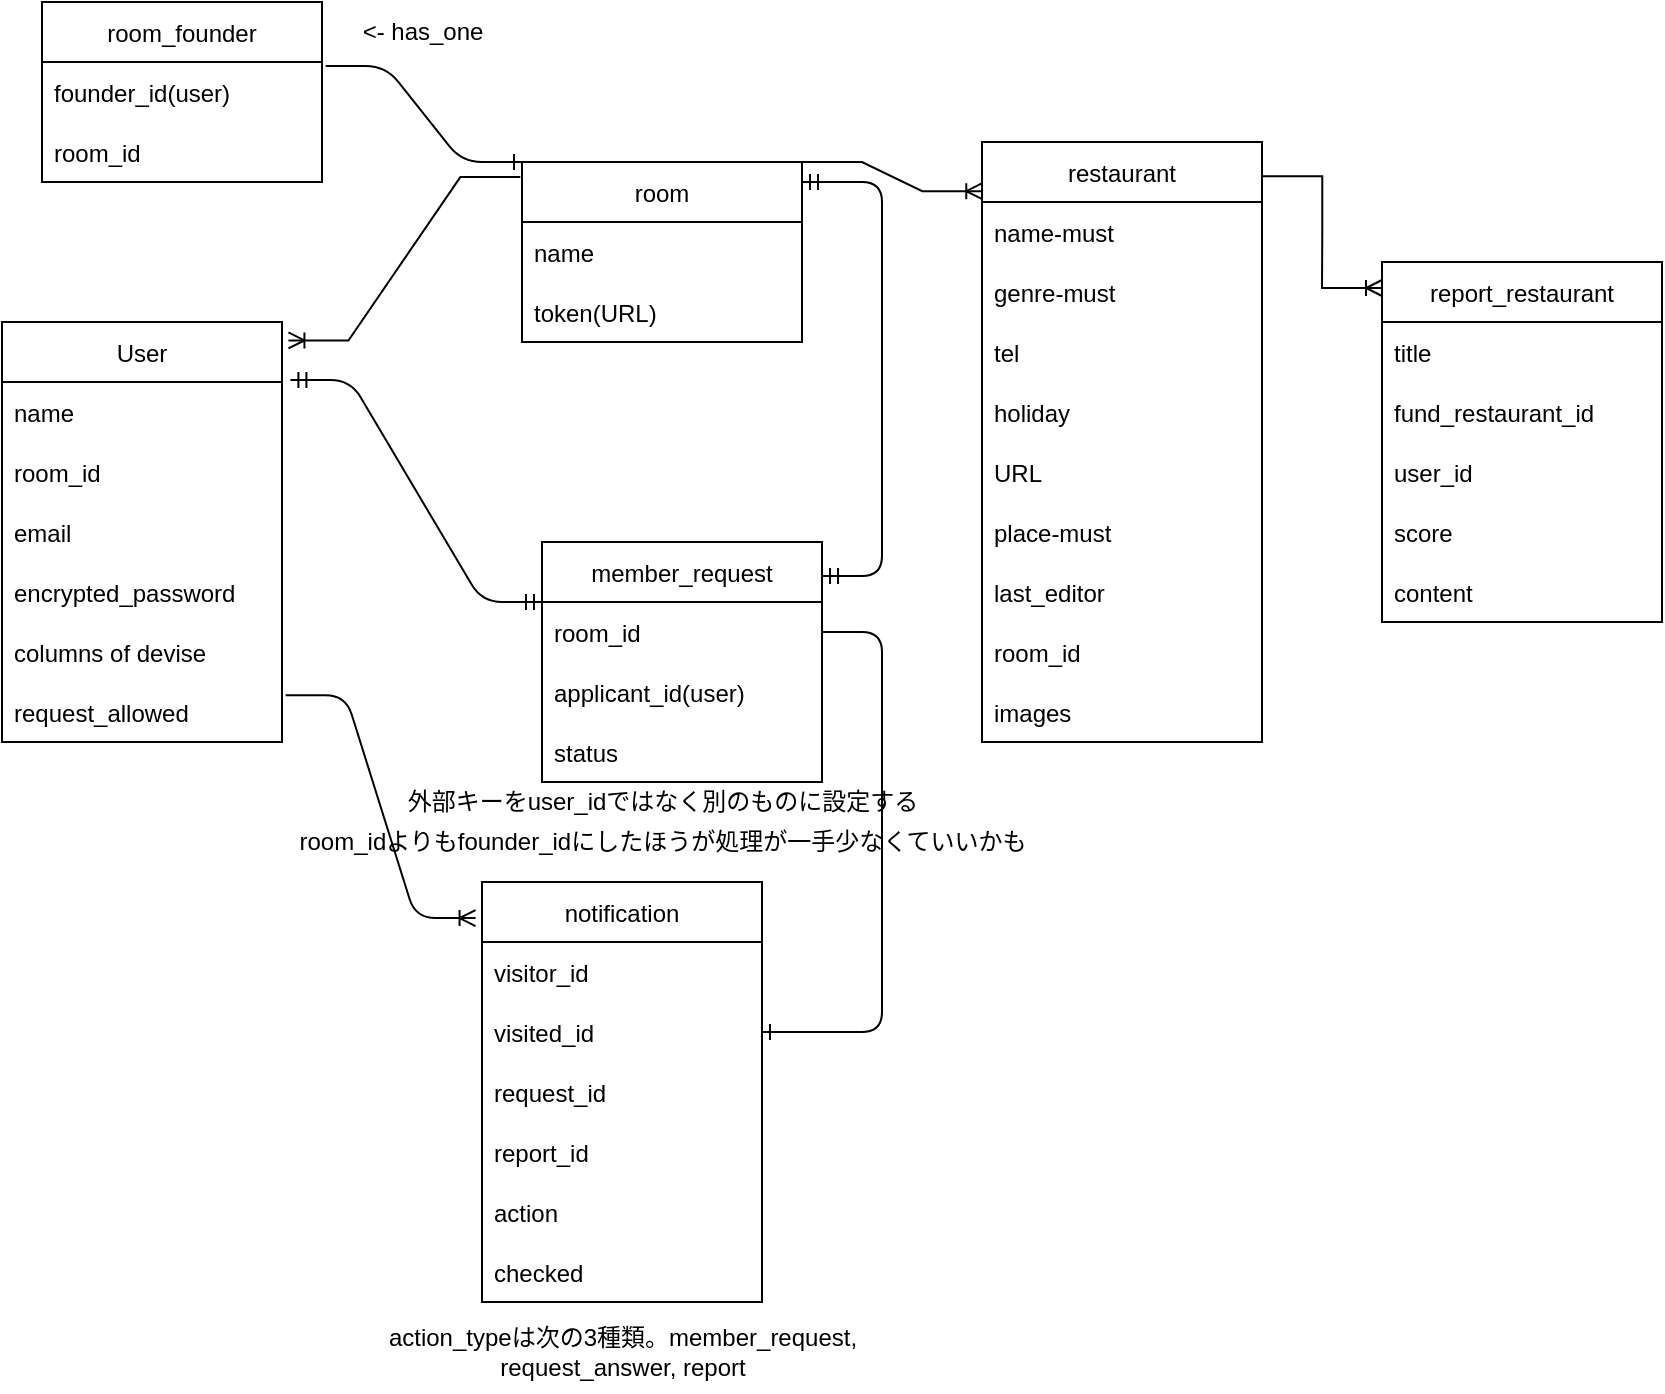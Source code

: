 <mxfile>
    <diagram id="0qNFWRNMjXVSOkOWd8ao" name="Page-1">
        <mxGraphModel dx="1218" dy="701" grid="1" gridSize="10" guides="1" tooltips="1" connect="1" arrows="1" fold="1" page="1" pageScale="1" pageWidth="827" pageHeight="1169" math="0" shadow="0">
            <root>
                <mxCell id="0"/>
                <mxCell id="1" parent="0"/>
                <mxCell id="YY-4_XQwxkH6o-nGrB1v-2" value="room" style="swimlane;fontStyle=0;childLayout=stackLayout;horizontal=1;startSize=30;horizontalStack=0;resizeParent=1;resizeParentMax=0;resizeLast=0;collapsible=1;marginBottom=0;" parent="1" vertex="1">
                    <mxGeometry x="310" y="100" width="140" height="90" as="geometry"/>
                </mxCell>
                <mxCell id="YY-4_XQwxkH6o-nGrB1v-3" value="name" style="text;strokeColor=none;fillColor=none;align=left;verticalAlign=middle;spacingLeft=4;spacingRight=4;overflow=hidden;points=[[0,0.5],[1,0.5]];portConstraint=eastwest;rotatable=0;" parent="YY-4_XQwxkH6o-nGrB1v-2" vertex="1">
                    <mxGeometry y="30" width="140" height="30" as="geometry"/>
                </mxCell>
                <mxCell id="YY-4_XQwxkH6o-nGrB1v-5" value="token(URL)" style="text;strokeColor=none;fillColor=none;align=left;verticalAlign=middle;spacingLeft=4;spacingRight=4;overflow=hidden;points=[[0,0.5],[1,0.5]];portConstraint=eastwest;rotatable=0;" parent="YY-4_XQwxkH6o-nGrB1v-2" vertex="1">
                    <mxGeometry y="60" width="140" height="30" as="geometry"/>
                </mxCell>
                <mxCell id="YY-4_XQwxkH6o-nGrB1v-6" value="User" style="swimlane;fontStyle=0;childLayout=stackLayout;horizontal=1;startSize=30;horizontalStack=0;resizeParent=1;resizeParentMax=0;resizeLast=0;collapsible=1;marginBottom=0;" parent="1" vertex="1">
                    <mxGeometry x="50" y="180" width="140" height="210" as="geometry">
                        <mxRectangle x="110" y="250" width="60" height="30" as="alternateBounds"/>
                    </mxGeometry>
                </mxCell>
                <mxCell id="YY-4_XQwxkH6o-nGrB1v-7" value="name" style="text;strokeColor=none;fillColor=none;align=left;verticalAlign=middle;spacingLeft=4;spacingRight=4;overflow=hidden;points=[[0,0.5],[1,0.5]];portConstraint=eastwest;rotatable=0;" parent="YY-4_XQwxkH6o-nGrB1v-6" vertex="1">
                    <mxGeometry y="30" width="140" height="30" as="geometry"/>
                </mxCell>
                <mxCell id="2" value="room_id" style="text;strokeColor=none;fillColor=none;align=left;verticalAlign=middle;spacingLeft=4;spacingRight=4;overflow=hidden;points=[[0,0.5],[1,0.5]];portConstraint=eastwest;rotatable=0;" parent="YY-4_XQwxkH6o-nGrB1v-6" vertex="1">
                    <mxGeometry y="60" width="140" height="30" as="geometry"/>
                </mxCell>
                <mxCell id="YY-4_XQwxkH6o-nGrB1v-8" value="email" style="text;strokeColor=none;fillColor=none;align=left;verticalAlign=middle;spacingLeft=4;spacingRight=4;overflow=hidden;points=[[0,0.5],[1,0.5]];portConstraint=eastwest;rotatable=0;" parent="YY-4_XQwxkH6o-nGrB1v-6" vertex="1">
                    <mxGeometry y="90" width="140" height="30" as="geometry"/>
                </mxCell>
                <mxCell id="YY-4_XQwxkH6o-nGrB1v-13" value="encrypted_password" style="text;strokeColor=none;fillColor=none;align=left;verticalAlign=middle;spacingLeft=4;spacingRight=4;overflow=hidden;points=[[0,0.5],[1,0.5]];portConstraint=eastwest;rotatable=0;" parent="YY-4_XQwxkH6o-nGrB1v-6" vertex="1">
                    <mxGeometry y="120" width="140" height="30" as="geometry"/>
                </mxCell>
                <mxCell id="YY-4_XQwxkH6o-nGrB1v-27" value="columns of devise   " style="text;strokeColor=none;fillColor=none;align=left;verticalAlign=middle;spacingLeft=4;spacingRight=4;overflow=hidden;points=[[0,0.5],[1,0.5]];portConstraint=eastwest;rotatable=0;" parent="YY-4_XQwxkH6o-nGrB1v-6" vertex="1">
                    <mxGeometry y="150" width="140" height="30" as="geometry"/>
                </mxCell>
                <mxCell id="14" value="request_allowed" style="text;strokeColor=none;fillColor=none;align=left;verticalAlign=middle;spacingLeft=4;spacingRight=4;overflow=hidden;points=[[0,0.5],[1,0.5]];portConstraint=eastwest;rotatable=0;" parent="YY-4_XQwxkH6o-nGrB1v-6" vertex="1">
                    <mxGeometry y="180" width="140" height="30" as="geometry"/>
                </mxCell>
                <mxCell id="YY-4_XQwxkH6o-nGrB1v-15" value="restaurant" style="swimlane;fontStyle=0;childLayout=stackLayout;horizontal=1;startSize=30;horizontalStack=0;resizeParent=1;resizeParentMax=0;resizeLast=0;collapsible=1;marginBottom=0;" parent="1" vertex="1">
                    <mxGeometry x="540" y="90" width="140" height="300" as="geometry"/>
                </mxCell>
                <mxCell id="YY-4_XQwxkH6o-nGrB1v-16" value="name-must" style="text;strokeColor=none;fillColor=none;align=left;verticalAlign=middle;spacingLeft=4;spacingRight=4;overflow=hidden;points=[[0,0.5],[1,0.5]];portConstraint=eastwest;rotatable=0;" parent="YY-4_XQwxkH6o-nGrB1v-15" vertex="1">
                    <mxGeometry y="30" width="140" height="30" as="geometry"/>
                </mxCell>
                <mxCell id="YY-4_XQwxkH6o-nGrB1v-17" value="genre-must" style="text;strokeColor=none;fillColor=none;align=left;verticalAlign=middle;spacingLeft=4;spacingRight=4;overflow=hidden;points=[[0,0.5],[1,0.5]];portConstraint=eastwest;rotatable=0;" parent="YY-4_XQwxkH6o-nGrB1v-15" vertex="1">
                    <mxGeometry y="60" width="140" height="30" as="geometry"/>
                </mxCell>
                <mxCell id="YY-4_XQwxkH6o-nGrB1v-19" value="tel" style="text;strokeColor=none;fillColor=none;align=left;verticalAlign=middle;spacingLeft=4;spacingRight=4;overflow=hidden;points=[[0,0.5],[1,0.5]];portConstraint=eastwest;rotatable=0;" parent="YY-4_XQwxkH6o-nGrB1v-15" vertex="1">
                    <mxGeometry y="90" width="140" height="30" as="geometry"/>
                </mxCell>
                <mxCell id="YY-4_XQwxkH6o-nGrB1v-20" value="holiday" style="text;strokeColor=none;fillColor=none;align=left;verticalAlign=middle;spacingLeft=4;spacingRight=4;overflow=hidden;points=[[0,0.5],[1,0.5]];portConstraint=eastwest;rotatable=0;" parent="YY-4_XQwxkH6o-nGrB1v-15" vertex="1">
                    <mxGeometry y="120" width="140" height="30" as="geometry"/>
                </mxCell>
                <mxCell id="YY-4_XQwxkH6o-nGrB1v-18" value="URL" style="text;strokeColor=none;fillColor=none;align=left;verticalAlign=middle;spacingLeft=4;spacingRight=4;overflow=hidden;points=[[0,0.5],[1,0.5]];portConstraint=eastwest;rotatable=0;" parent="YY-4_XQwxkH6o-nGrB1v-15" vertex="1">
                    <mxGeometry y="150" width="140" height="30" as="geometry"/>
                </mxCell>
                <mxCell id="4" value="place-must" style="text;strokeColor=none;fillColor=none;align=left;verticalAlign=middle;spacingLeft=4;spacingRight=4;overflow=hidden;points=[[0,0.5],[1,0.5]];portConstraint=eastwest;rotatable=0;" parent="YY-4_XQwxkH6o-nGrB1v-15" vertex="1">
                    <mxGeometry y="180" width="140" height="30" as="geometry"/>
                </mxCell>
                <mxCell id="49" value="last_editor" style="text;strokeColor=none;fillColor=none;align=left;verticalAlign=middle;spacingLeft=4;spacingRight=4;overflow=hidden;points=[[0,0.5],[1,0.5]];portConstraint=eastwest;rotatable=0;" parent="YY-4_XQwxkH6o-nGrB1v-15" vertex="1">
                    <mxGeometry y="210" width="140" height="30" as="geometry"/>
                </mxCell>
                <mxCell id="39" value="room_id" style="text;strokeColor=none;fillColor=none;align=left;verticalAlign=middle;spacingLeft=4;spacingRight=4;overflow=hidden;points=[[0,0.5],[1,0.5]];portConstraint=eastwest;rotatable=0;" parent="YY-4_XQwxkH6o-nGrB1v-15" vertex="1">
                    <mxGeometry y="240" width="140" height="30" as="geometry"/>
                </mxCell>
                <mxCell id="63" value="images" style="text;strokeColor=none;fillColor=none;align=left;verticalAlign=middle;spacingLeft=4;spacingRight=4;overflow=hidden;points=[[0,0.5],[1,0.5]];portConstraint=eastwest;rotatable=0;" parent="YY-4_XQwxkH6o-nGrB1v-15" vertex="1">
                    <mxGeometry y="270" width="140" height="30" as="geometry"/>
                </mxCell>
                <mxCell id="YY-4_XQwxkH6o-nGrB1v-28" value="notification" style="swimlane;fontStyle=0;childLayout=stackLayout;horizontal=1;startSize=30;horizontalStack=0;resizeParent=1;resizeParentMax=0;resizeLast=0;collapsible=1;marginBottom=0;" parent="1" vertex="1">
                    <mxGeometry x="290" y="460" width="140" height="210" as="geometry"/>
                </mxCell>
                <mxCell id="YY-4_XQwxkH6o-nGrB1v-29" value="visitor_id" style="text;strokeColor=none;fillColor=none;align=left;verticalAlign=middle;spacingLeft=4;spacingRight=4;overflow=hidden;points=[[0,0.5],[1,0.5]];portConstraint=eastwest;rotatable=0;" parent="YY-4_XQwxkH6o-nGrB1v-28" vertex="1">
                    <mxGeometry y="30" width="140" height="30" as="geometry"/>
                </mxCell>
                <mxCell id="15" value="visited_id" style="text;strokeColor=none;fillColor=none;align=left;verticalAlign=middle;spacingLeft=4;spacingRight=4;overflow=hidden;points=[[0,0.5],[1,0.5]];portConstraint=eastwest;rotatable=0;" parent="YY-4_XQwxkH6o-nGrB1v-28" vertex="1">
                    <mxGeometry y="60" width="140" height="30" as="geometry"/>
                </mxCell>
                <mxCell id="38" value="request_id" style="text;strokeColor=none;fillColor=none;align=left;verticalAlign=middle;spacingLeft=4;spacingRight=4;overflow=hidden;points=[[0,0.5],[1,0.5]];portConstraint=eastwest;rotatable=0;" parent="YY-4_XQwxkH6o-nGrB1v-28" vertex="1">
                    <mxGeometry y="90" width="140" height="30" as="geometry"/>
                </mxCell>
                <mxCell id="51" value="report_id" style="text;strokeColor=none;fillColor=none;align=left;verticalAlign=middle;spacingLeft=4;spacingRight=4;overflow=hidden;points=[[0,0.5],[1,0.5]];portConstraint=eastwest;rotatable=0;" parent="YY-4_XQwxkH6o-nGrB1v-28" vertex="1">
                    <mxGeometry y="120" width="140" height="30" as="geometry"/>
                </mxCell>
                <mxCell id="16" value="action" style="text;strokeColor=none;fillColor=none;align=left;verticalAlign=middle;spacingLeft=4;spacingRight=4;overflow=hidden;points=[[0,0.5],[1,0.5]];portConstraint=eastwest;rotatable=0;" parent="YY-4_XQwxkH6o-nGrB1v-28" vertex="1">
                    <mxGeometry y="150" width="140" height="30" as="geometry"/>
                </mxCell>
                <mxCell id="21" value="checked" style="text;strokeColor=none;fillColor=none;align=left;verticalAlign=middle;spacingLeft=4;spacingRight=4;overflow=hidden;points=[[0,0.5],[1,0.5]];portConstraint=eastwest;rotatable=0;" parent="YY-4_XQwxkH6o-nGrB1v-28" vertex="1">
                    <mxGeometry y="180" width="140" height="30" as="geometry"/>
                </mxCell>
                <mxCell id="YY-4_XQwxkH6o-nGrB1v-34" value="" style="edgeStyle=entityRelationEdgeStyle;fontSize=12;html=1;endArrow=ERoneToMany;rounded=0;entryX=1.023;entryY=0.044;entryDx=0;entryDy=0;entryPerimeter=0;exitX=-0.006;exitY=0.084;exitDx=0;exitDy=0;exitPerimeter=0;" parent="1" source="YY-4_XQwxkH6o-nGrB1v-2" target="YY-4_XQwxkH6o-nGrB1v-6" edge="1">
                    <mxGeometry width="100" height="100" relative="1" as="geometry">
                        <mxPoint x="300" y="130" as="sourcePoint"/>
                        <mxPoint x="180" y="100" as="targetPoint"/>
                    </mxGeometry>
                </mxCell>
                <mxCell id="5" value="member_request" style="swimlane;fontStyle=0;childLayout=stackLayout;horizontal=1;startSize=30;horizontalStack=0;resizeParent=1;resizeParentMax=0;resizeLast=0;collapsible=1;marginBottom=0;" parent="1" vertex="1">
                    <mxGeometry x="320" y="290" width="140" height="120" as="geometry"/>
                </mxCell>
                <mxCell id="6" value="room_id" style="text;strokeColor=none;fillColor=none;align=left;verticalAlign=middle;spacingLeft=4;spacingRight=4;overflow=hidden;points=[[0,0.5],[1,0.5]];portConstraint=eastwest;rotatable=0;" parent="5" vertex="1">
                    <mxGeometry y="30" width="140" height="30" as="geometry"/>
                </mxCell>
                <mxCell id="55" value="applicant_id(user)" style="text;strokeColor=none;fillColor=none;align=left;verticalAlign=middle;spacingLeft=4;spacingRight=4;overflow=hidden;points=[[0,0.5],[1,0.5]];portConstraint=eastwest;rotatable=0;" parent="5" vertex="1">
                    <mxGeometry y="60" width="140" height="30" as="geometry"/>
                </mxCell>
                <mxCell id="7" value="status" style="text;strokeColor=none;fillColor=none;align=left;verticalAlign=middle;spacingLeft=4;spacingRight=4;overflow=hidden;points=[[0,0.5],[1,0.5]];portConstraint=eastwest;rotatable=0;" parent="5" vertex="1">
                    <mxGeometry y="90" width="140" height="30" as="geometry"/>
                </mxCell>
                <mxCell id="10" value="" style="edgeStyle=entityRelationEdgeStyle;fontSize=12;html=1;endArrow=ERmandOne;startArrow=ERmandOne;entryX=1;entryY=0.111;entryDx=0;entryDy=0;entryPerimeter=0;" parent="1" target="YY-4_XQwxkH6o-nGrB1v-2" edge="1">
                    <mxGeometry width="100" height="100" relative="1" as="geometry">
                        <mxPoint x="460" y="307" as="sourcePoint"/>
                        <mxPoint x="280" y="110" as="targetPoint"/>
                    </mxGeometry>
                </mxCell>
                <mxCell id="11" value="" style="edgeStyle=entityRelationEdgeStyle;fontSize=12;html=1;endArrow=ERmandOne;startArrow=ERmandOne;exitX=1.03;exitY=-0.033;exitDx=0;exitDy=0;exitPerimeter=0;entryX=0;entryY=0.25;entryDx=0;entryDy=0;" parent="1" source="YY-4_XQwxkH6o-nGrB1v-7" target="5" edge="1">
                    <mxGeometry width="100" height="100" relative="1" as="geometry">
                        <mxPoint x="-50" y="190" as="sourcePoint"/>
                        <mxPoint x="50" y="90" as="targetPoint"/>
                    </mxGeometry>
                </mxCell>
                <mxCell id="13" value="外部キーをuser_idではなく別のものに設定する" style="text;html=1;align=center;verticalAlign=middle;resizable=0;points=[];autosize=1;strokeColor=none;fillColor=none;" parent="1" vertex="1">
                    <mxGeometry x="245" y="410" width="270" height="20" as="geometry"/>
                </mxCell>
                <mxCell id="25" value="" style="edgeStyle=entityRelationEdgeStyle;fontSize=12;html=1;endArrow=ERoneToMany;exitX=1.013;exitY=0.22;exitDx=0;exitDy=0;exitPerimeter=0;entryX=-0.023;entryY=0.086;entryDx=0;entryDy=0;entryPerimeter=0;" parent="1" target="YY-4_XQwxkH6o-nGrB1v-28" edge="1">
                    <mxGeometry width="100" height="100" relative="1" as="geometry">
                        <mxPoint x="191.82" y="366.6" as="sourcePoint"/>
                        <mxPoint x="230" y="450" as="targetPoint"/>
                    </mxGeometry>
                </mxCell>
                <mxCell id="26" value="" style="edgeStyle=entityRelationEdgeStyle;fontSize=12;html=1;endArrow=ERone;endFill=1;entryX=1;entryY=0.5;entryDx=0;entryDy=0;" parent="1" source="6" target="15" edge="1">
                    <mxGeometry width="100" height="100" relative="1" as="geometry">
                        <mxPoint x="510" y="450" as="sourcePoint"/>
                        <mxPoint x="610" y="350" as="targetPoint"/>
                    </mxGeometry>
                </mxCell>
                <mxCell id="34" value="room_idよりもfounder_idにしたほうが処理が一手少なくていいかも" style="text;html=1;align=center;verticalAlign=middle;resizable=0;points=[];autosize=1;strokeColor=none;fillColor=none;" parent="1" vertex="1">
                    <mxGeometry x="190" y="430" width="380" height="20" as="geometry"/>
                </mxCell>
                <mxCell id="YY-4_XQwxkH6o-nGrB1v-21" value="report_restaurant" style="swimlane;fontStyle=0;childLayout=stackLayout;horizontal=1;startSize=30;horizontalStack=0;resizeParent=1;resizeParentMax=0;resizeLast=0;collapsible=1;marginBottom=0;" parent="1" vertex="1">
                    <mxGeometry x="740" y="150" width="140" height="180" as="geometry"/>
                </mxCell>
                <mxCell id="41" value="" style="edgeStyle=entityRelationEdgeStyle;fontSize=12;html=1;endArrow=ERoneToMany;rounded=0;entryX=1.023;entryY=0.044;entryDx=0;entryDy=0;entryPerimeter=0;exitX=1.001;exitY=0.057;exitDx=0;exitDy=0;exitPerimeter=0;" parent="YY-4_XQwxkH6o-nGrB1v-21" source="YY-4_XQwxkH6o-nGrB1v-15" edge="1">
                    <mxGeometry width="100" height="100" relative="1" as="geometry">
                        <mxPoint x="115.94" y="-70.0" as="sourcePoint"/>
                        <mxPoint y="13.0" as="targetPoint"/>
                    </mxGeometry>
                </mxCell>
                <mxCell id="YY-4_XQwxkH6o-nGrB1v-22" value="title" style="text;strokeColor=none;fillColor=none;align=left;verticalAlign=middle;spacingLeft=4;spacingRight=4;overflow=hidden;points=[[0,0.5],[1,0.5]];portConstraint=eastwest;rotatable=0;" parent="YY-4_XQwxkH6o-nGrB1v-21" vertex="1">
                    <mxGeometry y="30" width="140" height="30" as="geometry"/>
                </mxCell>
                <mxCell id="3" value="fund_restaurant_id" style="text;strokeColor=none;fillColor=none;align=left;verticalAlign=middle;spacingLeft=4;spacingRight=4;overflow=hidden;points=[[0,0.5],[1,0.5]];portConstraint=eastwest;rotatable=0;" parent="YY-4_XQwxkH6o-nGrB1v-21" vertex="1">
                    <mxGeometry y="60" width="140" height="30" as="geometry"/>
                </mxCell>
                <mxCell id="36" value="user_id" style="text;strokeColor=none;fillColor=none;align=left;verticalAlign=middle;spacingLeft=4;spacingRight=4;overflow=hidden;points=[[0,0.5],[1,0.5]];portConstraint=eastwest;rotatable=0;" parent="YY-4_XQwxkH6o-nGrB1v-21" vertex="1">
                    <mxGeometry y="90" width="140" height="30" as="geometry"/>
                </mxCell>
                <mxCell id="YY-4_XQwxkH6o-nGrB1v-23" value="score" style="text;strokeColor=none;fillColor=none;align=left;verticalAlign=middle;spacingLeft=4;spacingRight=4;overflow=hidden;points=[[0,0.5],[1,0.5]];portConstraint=eastwest;rotatable=0;" parent="YY-4_XQwxkH6o-nGrB1v-21" vertex="1">
                    <mxGeometry y="120" width="140" height="30" as="geometry"/>
                </mxCell>
                <mxCell id="YY-4_XQwxkH6o-nGrB1v-24" value="content" style="text;strokeColor=none;fillColor=none;align=left;verticalAlign=middle;spacingLeft=4;spacingRight=4;overflow=hidden;points=[[0,0.5],[1,0.5]];portConstraint=eastwest;rotatable=0;" parent="YY-4_XQwxkH6o-nGrB1v-21" vertex="1">
                    <mxGeometry y="150" width="140" height="30" as="geometry"/>
                </mxCell>
                <mxCell id="37" value="action_typeは次の3種類。member_request,&lt;br&gt;request_answer, report" style="text;html=1;align=center;verticalAlign=middle;resizable=0;points=[];autosize=1;strokeColor=none;fillColor=none;" parent="1" vertex="1">
                    <mxGeometry x="230" y="675" width="260" height="40" as="geometry"/>
                </mxCell>
                <mxCell id="40" value="" style="edgeStyle=entityRelationEdgeStyle;fontSize=12;html=1;endArrow=ERoneToMany;rounded=0;entryX=0.001;entryY=0.082;entryDx=0;entryDy=0;entryPerimeter=0;exitX=1;exitY=0;exitDx=0;exitDy=0;" parent="1" source="YY-4_XQwxkH6o-nGrB1v-2" target="YY-4_XQwxkH6o-nGrB1v-15" edge="1">
                    <mxGeometry width="100" height="100" relative="1" as="geometry">
                        <mxPoint x="610" y="17" as="sourcePoint"/>
                        <mxPoint x="510" y="100.0" as="targetPoint"/>
                    </mxGeometry>
                </mxCell>
                <mxCell id="56" value="room_founder" style="swimlane;fontStyle=0;childLayout=stackLayout;horizontal=1;startSize=30;horizontalStack=0;resizeParent=1;resizeParentMax=0;resizeLast=0;collapsible=1;marginBottom=0;" parent="1" vertex="1">
                    <mxGeometry x="70" y="20" width="140" height="90" as="geometry"/>
                </mxCell>
                <mxCell id="59" value="founder_id(user)" style="text;strokeColor=none;fillColor=none;align=left;verticalAlign=middle;spacingLeft=4;spacingRight=4;overflow=hidden;points=[[0,0.5],[1,0.5]];portConstraint=eastwest;rotatable=0;" parent="56" vertex="1">
                    <mxGeometry y="30" width="140" height="30" as="geometry"/>
                </mxCell>
                <mxCell id="60" value="room_id" style="text;strokeColor=none;fillColor=none;align=left;verticalAlign=middle;spacingLeft=4;spacingRight=4;overflow=hidden;points=[[0,0.5],[1,0.5]];portConstraint=eastwest;rotatable=0;" parent="56" vertex="1">
                    <mxGeometry y="60" width="140" height="30" as="geometry"/>
                </mxCell>
                <mxCell id="61" value="&amp;lt;- has_one" style="text;html=1;align=center;verticalAlign=middle;resizable=0;points=[];autosize=1;strokeColor=none;fillColor=none;" parent="1" vertex="1">
                    <mxGeometry x="220" y="20" width="80" height="30" as="geometry"/>
                </mxCell>
                <mxCell id="62" value="" style="edgeStyle=entityRelationEdgeStyle;fontSize=12;html=1;endArrow=ERone;endFill=1;entryX=0;entryY=0;entryDx=0;entryDy=0;exitX=1.013;exitY=0.067;exitDx=0;exitDy=0;exitPerimeter=0;" parent="1" source="59" target="YY-4_XQwxkH6o-nGrB1v-2" edge="1">
                    <mxGeometry width="100" height="100" relative="1" as="geometry">
                        <mxPoint x="300" y="20" as="sourcePoint"/>
                        <mxPoint x="270" y="220" as="targetPoint"/>
                    </mxGeometry>
                </mxCell>
            </root>
        </mxGraphModel>
    </diagram>
</mxfile>